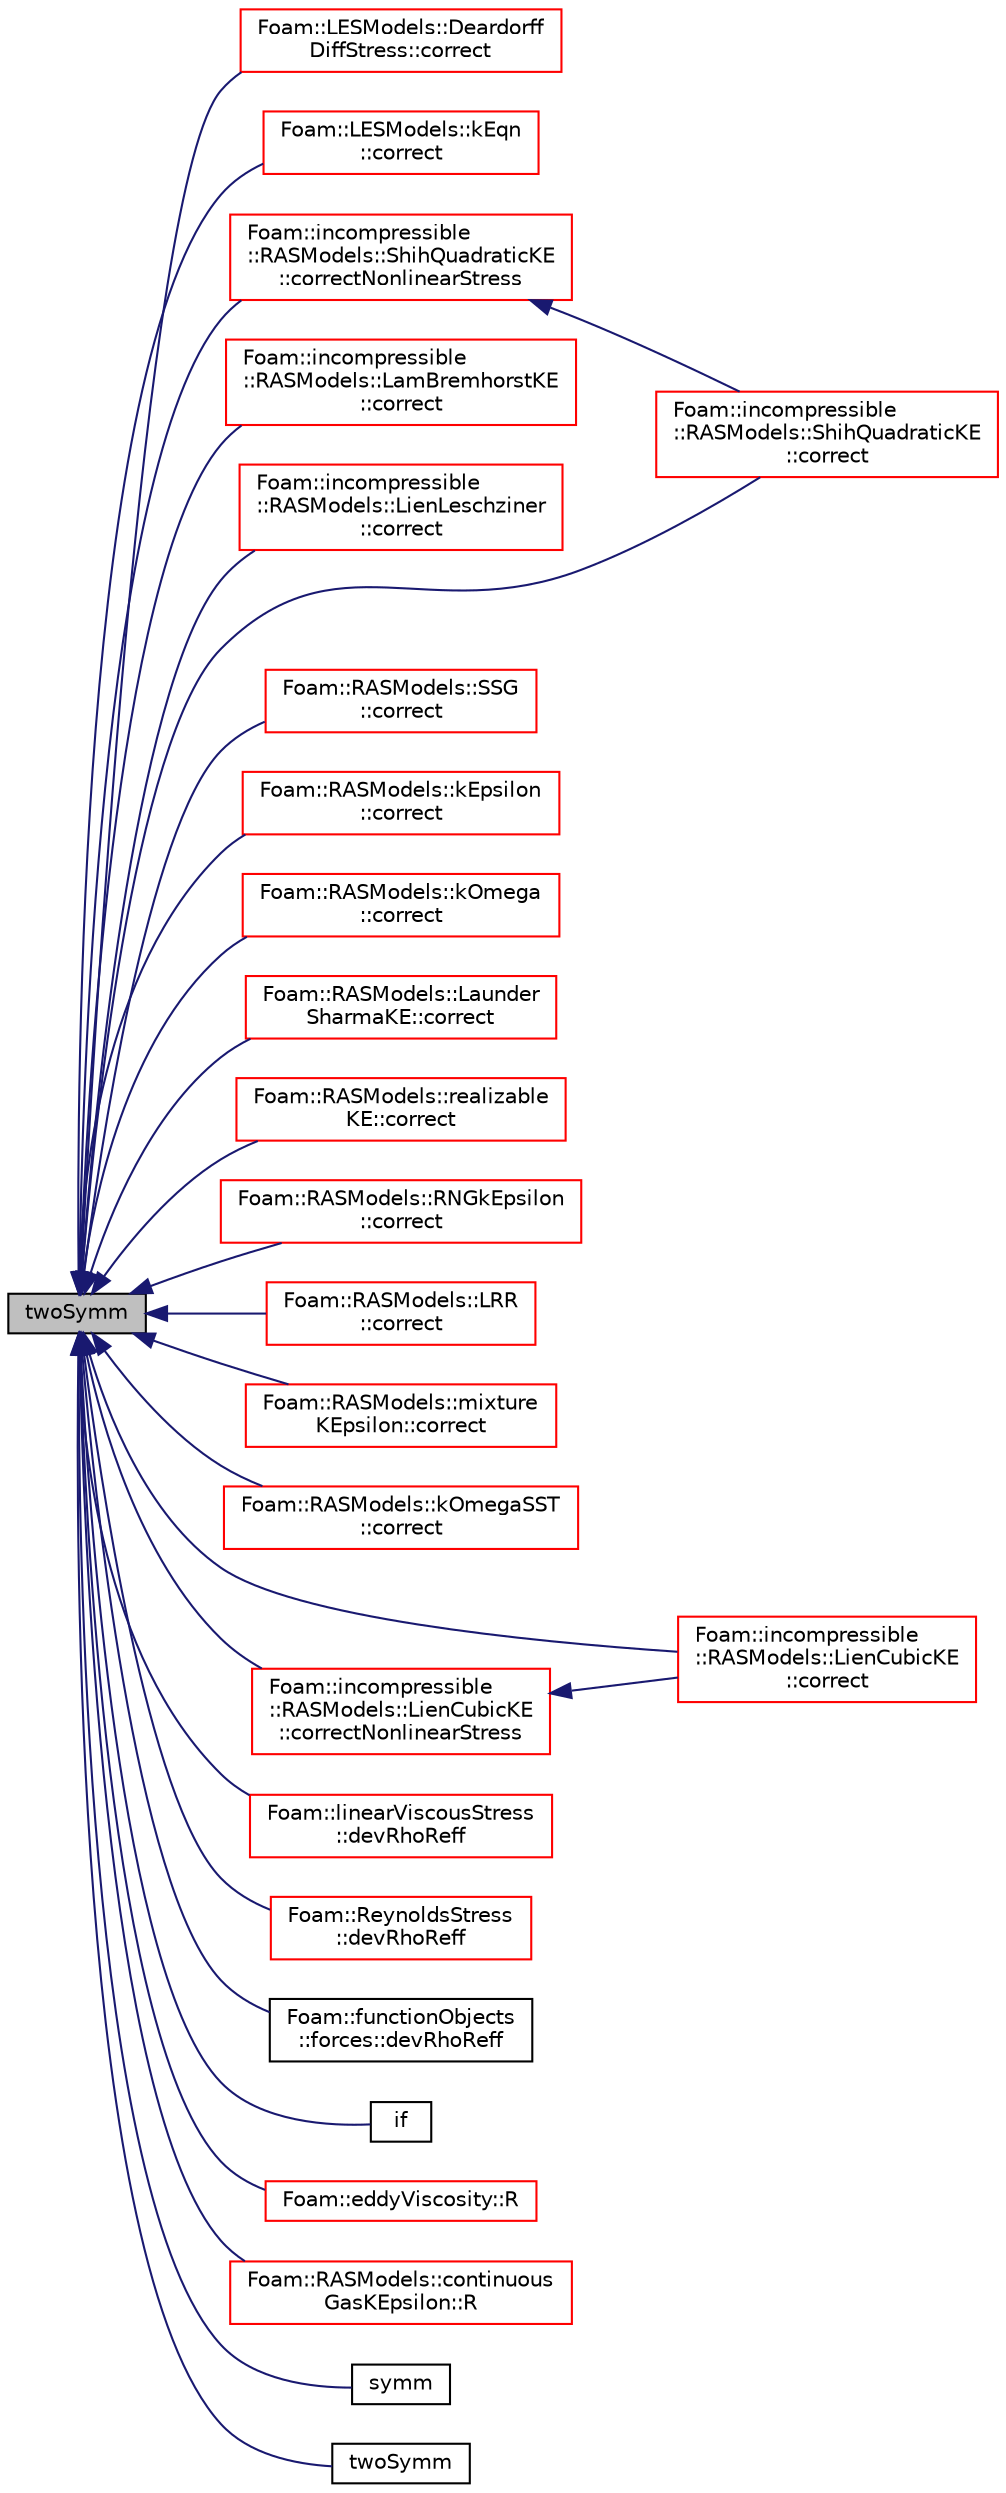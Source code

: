 digraph "twoSymm"
{
  bgcolor="transparent";
  edge [fontname="Helvetica",fontsize="10",labelfontname="Helvetica",labelfontsize="10"];
  node [fontname="Helvetica",fontsize="10",shape=record];
  rankdir="LR";
  Node1 [label="twoSymm",height=0.2,width=0.4,color="black", fillcolor="grey75", style="filled", fontcolor="black"];
  Node1 -> Node2 [dir="back",color="midnightblue",fontsize="10",style="solid",fontname="Helvetica"];
  Node2 [label="Foam::LESModels::Deardorff\lDiffStress::correct",height=0.2,width=0.4,color="red",URL="$a00511.html#a3ae44b28050c3aa494c1d8e18cf618c1",tooltip="Correct sub-grid stress, eddy-Viscosity and related properties. "];
  Node1 -> Node3 [dir="back",color="midnightblue",fontsize="10",style="solid",fontname="Helvetica"];
  Node3 [label="Foam::LESModels::kEqn\l::correct",height=0.2,width=0.4,color="red",URL="$a01256.html#a3ae44b28050c3aa494c1d8e18cf618c1",tooltip="Correct eddy-Viscosity and related properties. "];
  Node1 -> Node4 [dir="back",color="midnightblue",fontsize="10",style="solid",fontname="Helvetica"];
  Node4 [label="Foam::incompressible\l::RASModels::ShihQuadraticKE\l::correct",height=0.2,width=0.4,color="red",URL="$a02371.html#a3ae44b28050c3aa494c1d8e18cf618c1",tooltip="Solve the turbulence equations and correct the turbulence viscosity. "];
  Node1 -> Node5 [dir="back",color="midnightblue",fontsize="10",style="solid",fontname="Helvetica"];
  Node5 [label="Foam::incompressible\l::RASModels::LamBremhorstKE\l::correct",height=0.2,width=0.4,color="red",URL="$a01292.html#a3ae44b28050c3aa494c1d8e18cf618c1",tooltip="Solve the turbulence equations and correct the turbulence viscosity. "];
  Node1 -> Node6 [dir="back",color="midnightblue",fontsize="10",style="solid",fontname="Helvetica"];
  Node6 [label="Foam::incompressible\l::RASModels::LienLeschziner\l::correct",height=0.2,width=0.4,color="red",URL="$a01341.html#a3ae44b28050c3aa494c1d8e18cf618c1",tooltip="Solve the turbulence equations and correct the turbulence viscosity. "];
  Node1 -> Node7 [dir="back",color="midnightblue",fontsize="10",style="solid",fontname="Helvetica"];
  Node7 [label="Foam::incompressible\l::RASModels::LienCubicKE\l::correct",height=0.2,width=0.4,color="red",URL="$a01340.html#a3ae44b28050c3aa494c1d8e18cf618c1",tooltip="Solve the turbulence equations and correct the turbulence viscosity. "];
  Node1 -> Node8 [dir="back",color="midnightblue",fontsize="10",style="solid",fontname="Helvetica"];
  Node8 [label="Foam::RASModels::SSG\l::correct",height=0.2,width=0.4,color="red",URL="$a02509.html#a3ae44b28050c3aa494c1d8e18cf618c1",tooltip="Solve the turbulence equations and correct eddy-Viscosity and. "];
  Node1 -> Node9 [dir="back",color="midnightblue",fontsize="10",style="solid",fontname="Helvetica"];
  Node9 [label="Foam::RASModels::kEpsilon\l::correct",height=0.2,width=0.4,color="red",URL="$a01255.html#a3ae44b28050c3aa494c1d8e18cf618c1",tooltip="Solve the turbulence equations and correct the turbulence viscosity. "];
  Node1 -> Node10 [dir="back",color="midnightblue",fontsize="10",style="solid",fontname="Helvetica"];
  Node10 [label="Foam::RASModels::kOmega\l::correct",height=0.2,width=0.4,color="red",URL="$a01272.html#a3ae44b28050c3aa494c1d8e18cf618c1",tooltip="Solve the turbulence equations and correct the turbulence viscosity. "];
  Node1 -> Node11 [dir="back",color="midnightblue",fontsize="10",style="solid",fontname="Helvetica"];
  Node11 [label="Foam::RASModels::Launder\lSharmaKE::correct",height=0.2,width=0.4,color="red",URL="$a01302.html#a3ae44b28050c3aa494c1d8e18cf618c1",tooltip="Solve the turbulence equations and correct the turbulence viscosity. "];
  Node1 -> Node12 [dir="back",color="midnightblue",fontsize="10",style="solid",fontname="Helvetica"];
  Node12 [label="Foam::RASModels::realizable\lKE::correct",height=0.2,width=0.4,color="red",URL="$a02157.html#a3ae44b28050c3aa494c1d8e18cf618c1",tooltip="Solve the turbulence equations and correct the turbulence viscosity. "];
  Node1 -> Node13 [dir="back",color="midnightblue",fontsize="10",style="solid",fontname="Helvetica"];
  Node13 [label="Foam::RASModels::RNGkEpsilon\l::correct",height=0.2,width=0.4,color="red",URL="$a02276.html#a3ae44b28050c3aa494c1d8e18cf618c1",tooltip="Solve the turbulence equations and correct the turbulence viscosity. "];
  Node1 -> Node14 [dir="back",color="midnightblue",fontsize="10",style="solid",fontname="Helvetica"];
  Node14 [label="Foam::RASModels::LRR\l::correct",height=0.2,width=0.4,color="red",URL="$a01418.html#a3ae44b28050c3aa494c1d8e18cf618c1",tooltip="Solve the turbulence equations and correct eddy-Viscosity and. "];
  Node1 -> Node15 [dir="back",color="midnightblue",fontsize="10",style="solid",fontname="Helvetica"];
  Node15 [label="Foam::RASModels::mixture\lKEpsilon::correct",height=0.2,width=0.4,color="red",URL="$a01559.html#a3ae44b28050c3aa494c1d8e18cf618c1",tooltip="Solve the turbulence equations and correct the turbulence viscosity. "];
  Node1 -> Node16 [dir="back",color="midnightblue",fontsize="10",style="solid",fontname="Helvetica"];
  Node16 [label="Foam::RASModels::kOmegaSST\l::correct",height=0.2,width=0.4,color="red",URL="$a01273.html#a3ae44b28050c3aa494c1d8e18cf618c1",tooltip="Solve the turbulence equations and correct the turbulence viscosity. "];
  Node1 -> Node17 [dir="back",color="midnightblue",fontsize="10",style="solid",fontname="Helvetica"];
  Node17 [label="Foam::incompressible\l::RASModels::ShihQuadraticKE\l::correctNonlinearStress",height=0.2,width=0.4,color="red",URL="$a02371.html#aaeceed08f8e5aa404ea620bbed333cf2"];
  Node17 -> Node4 [dir="back",color="midnightblue",fontsize="10",style="solid",fontname="Helvetica"];
  Node1 -> Node18 [dir="back",color="midnightblue",fontsize="10",style="solid",fontname="Helvetica"];
  Node18 [label="Foam::incompressible\l::RASModels::LienCubicKE\l::correctNonlinearStress",height=0.2,width=0.4,color="red",URL="$a01340.html#aaeceed08f8e5aa404ea620bbed333cf2"];
  Node18 -> Node7 [dir="back",color="midnightblue",fontsize="10",style="solid",fontname="Helvetica"];
  Node1 -> Node19 [dir="back",color="midnightblue",fontsize="10",style="solid",fontname="Helvetica"];
  Node19 [label="Foam::linearViscousStress\l::devRhoReff",height=0.2,width=0.4,color="red",URL="$a01382.html#a2100c17734b208e9539274853e45243b",tooltip="Return the effective stress tensor. "];
  Node1 -> Node20 [dir="back",color="midnightblue",fontsize="10",style="solid",fontname="Helvetica"];
  Node20 [label="Foam::ReynoldsStress\l::devRhoReff",height=0.2,width=0.4,color="red",URL="$a02253.html#a2100c17734b208e9539274853e45243b",tooltip="Return the effective stress tensor. "];
  Node1 -> Node21 [dir="back",color="midnightblue",fontsize="10",style="solid",fontname="Helvetica"];
  Node21 [label="Foam::functionObjects\l::forces::devRhoReff",height=0.2,width=0.4,color="black",URL="$a00871.html#a2100c17734b208e9539274853e45243b",tooltip="Return the effective viscous stress (laminar + turbulent). "];
  Node1 -> Node22 [dir="back",color="midnightblue",fontsize="10",style="solid",fontname="Helvetica"];
  Node22 [label="if",height=0.2,width=0.4,color="black",URL="$a04641.html#a7c777e0673d4ff5a26cf1b69ba87fcea"];
  Node1 -> Node23 [dir="back",color="midnightblue",fontsize="10",style="solid",fontname="Helvetica"];
  Node23 [label="Foam::eddyViscosity::R",height=0.2,width=0.4,color="red",URL="$a00622.html#a5b616007efd56ecd63ab335beb746aef",tooltip="Return the Reynolds stress tensor. "];
  Node1 -> Node24 [dir="back",color="midnightblue",fontsize="10",style="solid",fontname="Helvetica"];
  Node24 [label="Foam::RASModels::continuous\lGasKEpsilon::R",height=0.2,width=0.4,color="red",URL="$a00403.html#ac5145ef5d2a1053453d5b89c6bb9c8c6",tooltip="Return the Reynolds stress tensor. "];
  Node1 -> Node25 [dir="back",color="midnightblue",fontsize="10",style="solid",fontname="Helvetica"];
  Node25 [label="symm",height=0.2,width=0.4,color="black",URL="$a10936.html#aa349e704fb2aa2b06993d288cd19118b"];
  Node1 -> Node26 [dir="back",color="midnightblue",fontsize="10",style="solid",fontname="Helvetica"];
  Node26 [label="twoSymm",height=0.2,width=0.4,color="black",URL="$a10936.html#a54aa4069653a764f60005cad7d28f671"];
}
